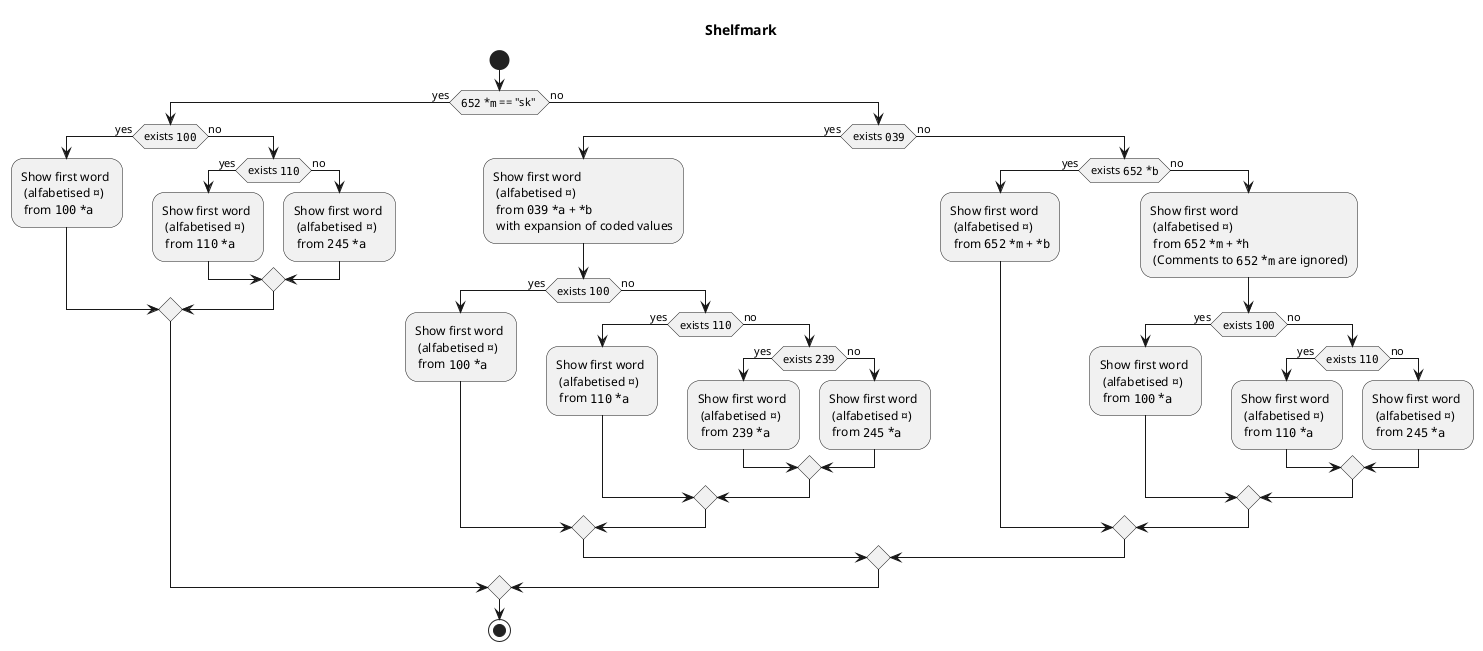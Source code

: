 @startuml
title Shelfmark

' Skinparams '
skinparam colour true

start

if (""652"" *""m"" == "sk" ) then (yes)
    if (exists ""100"") then (yes)
        :Show first word \n (alfabetised ¤) \n from ""100"" *""a"";
    else (no)
        if (exists ""110"") then (yes)
            :Show first word \n (alfabetised ¤) \n from ""110"" *""a"";
        else (no)
            :Show first word \n (alfabetised ¤) \n from ""245"" *""a"";
        endif
    endif
else (no)

    if (exists ""039"") then (yes)
        :Show first word \n (alfabetised ¤) \n from ""039"" *""a"" + *""b""\n with expansion of coded values;

        if (exists ""100"") then (yes)
            :Show first word \n (alfabetised ¤) \n from ""100"" *""a"";
        else (no)
            if (exists ""110"") then (yes)
                :Show first word \n (alfabetised ¤) \n from ""110"" *""a"";
            else (no)
                if (exists ""239"") then (yes)
                    :Show first word \n (alfabetised ¤) \n from ""239"" *""a"";
                else (no)
                    :Show first word \n (alfabetised ¤) \n from ""245"" *""a"";
                endif
            endif
        endif
    else (no)

        if (exists ""652"" *""b"") then (yes)
            :Show first word \n (alfabetised ¤) \n from ""652"" *""m"" + *""b"";
        else (no)
            :Show first word \n (alfabetised ¤) \n from ""652"" *""m"" + *""h""\n (Comments to ""652"" *""m"" are ignored);
            
            
            if (exists ""100"") then (yes)
                :Show first word \n (alfabetised ¤) \n from ""100"" *""a"";
            else (no)
                if (exists ""110"") then (yes)
                    :Show first word \n (alfabetised ¤) \n from ""110"" *""a"";
                else (no)
                    :Show first word \n (alfabetised ¤) \n from ""245"" *""a"";
                endif
            endif
        endif
    endif
endif

stop
@enduml